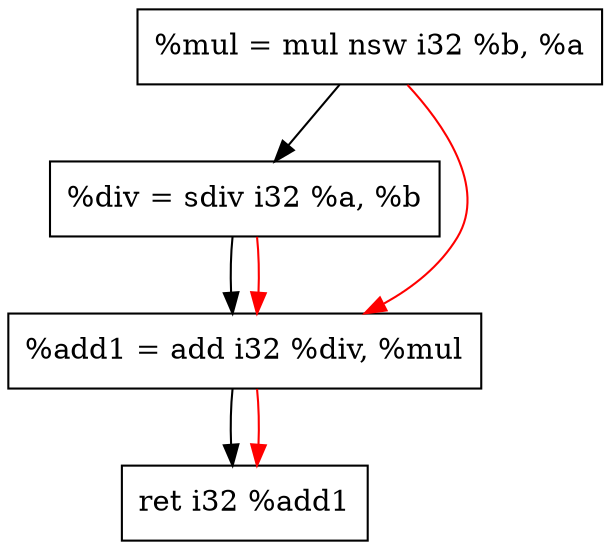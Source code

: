 digraph "CDFG for'func' function" {
	Node0x5570109f0460[shape=record, label="  %mul = mul nsw i32 %b, %a"];
	Node0x5570109f04f0[shape=record, label="  %div = sdiv i32 %a, %b"];
	Node0x5570109f0580[shape=record, label="  %add1 = add i32 %div, %mul"];
	Node0x5570109f03e8[shape=record, label="  ret i32 %add1"];
	Node0x5570109f0460 -> Node0x5570109f04f0
	Node0x5570109f04f0 -> Node0x5570109f0580
	Node0x5570109f0580 -> Node0x5570109f03e8
edge [color=red]
	Node0x5570109f04f0 -> Node0x5570109f0580
	Node0x5570109f0460 -> Node0x5570109f0580
	Node0x5570109f0580 -> Node0x5570109f03e8
}
